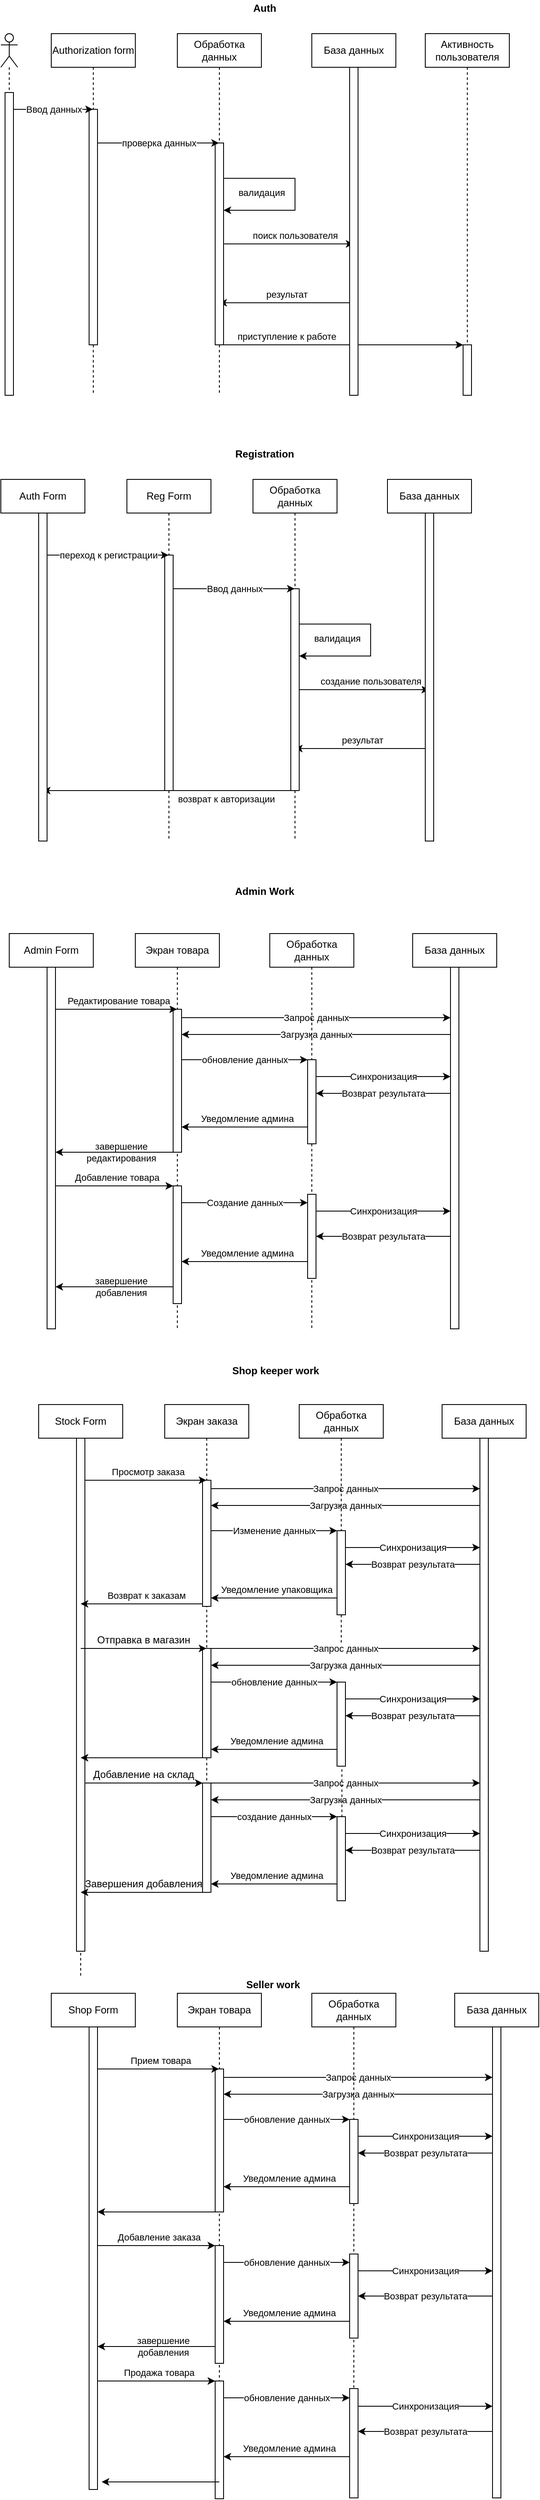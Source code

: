 <mxfile version="12.9.14" type="device"><diagram id="MUgytkV6U_7gVNrKCTa1" name="Page-1"><mxGraphModel dx="1038" dy="584" grid="1" gridSize="10" guides="1" tooltips="1" connect="1" arrows="1" fold="1" page="1" pageScale="1" pageWidth="827" pageHeight="1169" math="0" shadow="0"><root><mxCell id="0"/><mxCell id="1" parent="0"/><mxCell id="32qLcPYZtphw4S8bj42R-33" value="приступление к работе" style="edgeStyle=none;rounded=0;orthogonalLoop=1;jettySize=auto;html=1;" parent="1" source="32qLcPYZtphw4S8bj42R-10" target="32qLcPYZtphw4S8bj42R-31" edge="1"><mxGeometry x="-0.474" y="10" relative="1" as="geometry"><mxPoint x="445" y="320.0" as="targetPoint"/><mxPoint as="offset"/></mxGeometry></mxCell><mxCell id="32qLcPYZtphw4S8bj42R-23" value="поиск пользователя" style="edgeStyle=none;rounded=0;orthogonalLoop=1;jettySize=auto;html=1;" parent="1" source="32qLcPYZtphw4S8bj42R-10" target="32qLcPYZtphw4S8bj42R-19" edge="1"><mxGeometry x="0.1" y="10" relative="1" as="geometry"><mxPoint x="445" y="270.0" as="targetPoint"/><mxPoint as="offset"/></mxGeometry></mxCell><mxCell id="32qLcPYZtphw4S8bj42R-25" value="результат" style="edgeStyle=none;rounded=0;orthogonalLoop=1;jettySize=auto;html=1;" parent="1" source="32qLcPYZtphw4S8bj42R-21" target="32qLcPYZtphw4S8bj42R-9" edge="1"><mxGeometry x="-0.033" y="-10" relative="1" as="geometry"><mxPoint x="435" y="310.0" as="targetPoint"/><Array as="points"><mxPoint x="440" y="360"/></Array><mxPoint as="offset"/></mxGeometry></mxCell><mxCell id="32qLcPYZtphw4S8bj42R-2" value="Authorization form" style="shape=umlLifeline;perimeter=lifelinePerimeter;whiteSpace=wrap;html=1;container=1;collapsible=0;recursiveResize=0;outlineConnect=0;" parent="1" vertex="1"><mxGeometry x="160" y="40" width="100" height="430" as="geometry"/></mxCell><mxCell id="32qLcPYZtphw4S8bj42R-4" value="" style="html=1;points=[];perimeter=orthogonalPerimeter;" parent="32qLcPYZtphw4S8bj42R-2" vertex="1"><mxGeometry x="45" y="90" width="10" height="280" as="geometry"/></mxCell><mxCell id="32qLcPYZtphw4S8bj42R-3" value="" style="shape=umlLifeline;participant=umlActor;perimeter=lifelinePerimeter;whiteSpace=wrap;html=1;container=1;collapsible=0;recursiveResize=0;verticalAlign=top;spacingTop=36;labelBackgroundColor=#ffffff;outlineConnect=0;" parent="1" vertex="1"><mxGeometry x="100" y="40" width="20" height="430" as="geometry"/></mxCell><mxCell id="32qLcPYZtphw4S8bj42R-5" value="" style="html=1;points=[];perimeter=orthogonalPerimeter;" parent="32qLcPYZtphw4S8bj42R-3" vertex="1"><mxGeometry x="5" y="70" width="10" height="360" as="geometry"/></mxCell><mxCell id="32qLcPYZtphw4S8bj42R-8" value="Ввод данных" style="edgeStyle=none;rounded=0;orthogonalLoop=1;jettySize=auto;html=1;" parent="1" source="32qLcPYZtphw4S8bj42R-5" target="32qLcPYZtphw4S8bj42R-2" edge="1"><mxGeometry relative="1" as="geometry"><Array as="points"><mxPoint x="150" y="130"/></Array></mxGeometry></mxCell><mxCell id="32qLcPYZtphw4S8bj42R-9" value="Обработка данных" style="shape=umlLifeline;perimeter=lifelinePerimeter;whiteSpace=wrap;html=1;container=1;collapsible=0;recursiveResize=0;outlineConnect=0;" parent="1" vertex="1"><mxGeometry x="310" y="40" width="100" height="430" as="geometry"/></mxCell><mxCell id="32qLcPYZtphw4S8bj42R-18" value="валидация" style="edgeStyle=none;rounded=0;orthogonalLoop=1;jettySize=auto;html=1;" parent="32qLcPYZtphw4S8bj42R-9" source="32qLcPYZtphw4S8bj42R-10" target="32qLcPYZtphw4S8bj42R-10" edge="1"><mxGeometry x="-0.018" y="-40" relative="1" as="geometry"><mxPoint x="135" y="230" as="targetPoint"/><Array as="points"><mxPoint x="140" y="172"/><mxPoint x="140" y="210"/></Array><mxPoint as="offset"/></mxGeometry></mxCell><mxCell id="32qLcPYZtphw4S8bj42R-10" value="" style="html=1;points=[];perimeter=orthogonalPerimeter;" parent="32qLcPYZtphw4S8bj42R-9" vertex="1"><mxGeometry x="45" y="130" width="10" height="240" as="geometry"/></mxCell><mxCell id="32qLcPYZtphw4S8bj42R-12" value="проверка данных" style="edgeStyle=none;rounded=0;orthogonalLoop=1;jettySize=auto;html=1;" parent="1" source="32qLcPYZtphw4S8bj42R-4" target="32qLcPYZtphw4S8bj42R-9" edge="1"><mxGeometry relative="1" as="geometry"><mxPoint x="295" y="300.0" as="targetPoint"/><Array as="points"><mxPoint x="300" y="170"/></Array></mxGeometry></mxCell><mxCell id="32qLcPYZtphw4S8bj42R-19" value="База данных" style="shape=umlLifeline;perimeter=lifelinePerimeter;whiteSpace=wrap;html=1;container=1;collapsible=0;recursiveResize=0;outlineConnect=0;" parent="1" vertex="1"><mxGeometry x="470" y="40" width="100" height="430" as="geometry"/></mxCell><mxCell id="32qLcPYZtphw4S8bj42R-21" value="" style="html=1;points=[];perimeter=orthogonalPerimeter;" parent="32qLcPYZtphw4S8bj42R-19" vertex="1"><mxGeometry x="45" y="40" width="10" height="390" as="geometry"/></mxCell><mxCell id="32qLcPYZtphw4S8bj42R-29" value="Активность пользователя" style="shape=umlLifeline;perimeter=lifelinePerimeter;whiteSpace=wrap;html=1;container=1;collapsible=0;recursiveResize=0;outlineConnect=0;" parent="1" vertex="1"><mxGeometry x="605" y="40" width="100" height="430" as="geometry"/></mxCell><mxCell id="32qLcPYZtphw4S8bj42R-31" value="" style="html=1;points=[];perimeter=orthogonalPerimeter;" parent="32qLcPYZtphw4S8bj42R-29" vertex="1"><mxGeometry x="45" y="370" width="10" height="60" as="geometry"/></mxCell><mxCell id="pbvRt9FMqoPZMtqrq92h-1" value="Auth" style="text;html=1;strokeColor=none;fillColor=none;align=center;verticalAlign=middle;whiteSpace=wrap;rounded=0;fontStyle=1" vertex="1" parent="1"><mxGeometry x="394" width="40" height="20" as="geometry"/></mxCell><mxCell id="pbvRt9FMqoPZMtqrq92h-2" value="возврат к авторизации" style="edgeStyle=none;rounded=0;orthogonalLoop=1;jettySize=auto;html=1;" edge="1" parent="1" source="pbvRt9FMqoPZMtqrq92h-10" target="pbvRt9FMqoPZMtqrq92h-14"><mxGeometry x="-0.474" y="10" relative="1" as="geometry"><mxPoint x="535" y="850.0" as="targetPoint"/><Array as="points"><mxPoint x="310" y="940"/></Array><mxPoint as="offset"/></mxGeometry></mxCell><mxCell id="pbvRt9FMqoPZMtqrq92h-3" value="создание пользователя" style="edgeStyle=none;rounded=0;orthogonalLoop=1;jettySize=auto;html=1;" edge="1" parent="1" source="pbvRt9FMqoPZMtqrq92h-10" target="pbvRt9FMqoPZMtqrq92h-12"><mxGeometry x="0.1" y="10" relative="1" as="geometry"><mxPoint x="535" y="800.0" as="targetPoint"/><mxPoint as="offset"/></mxGeometry></mxCell><mxCell id="pbvRt9FMqoPZMtqrq92h-4" value="результат" style="edgeStyle=none;rounded=0;orthogonalLoop=1;jettySize=auto;html=1;" edge="1" parent="1" source="pbvRt9FMqoPZMtqrq92h-13" target="pbvRt9FMqoPZMtqrq92h-8"><mxGeometry x="-0.033" y="-10" relative="1" as="geometry"><mxPoint x="525" y="840.0" as="targetPoint"/><Array as="points"><mxPoint x="530" y="890"/></Array><mxPoint as="offset"/></mxGeometry></mxCell><mxCell id="pbvRt9FMqoPZMtqrq92h-5" value="Reg Form" style="shape=umlLifeline;perimeter=lifelinePerimeter;whiteSpace=wrap;html=1;container=1;collapsible=0;recursiveResize=0;outlineConnect=0;" vertex="1" parent="1"><mxGeometry x="250" y="570" width="100" height="430" as="geometry"/></mxCell><mxCell id="pbvRt9FMqoPZMtqrq92h-6" value="" style="html=1;points=[];perimeter=orthogonalPerimeter;" vertex="1" parent="pbvRt9FMqoPZMtqrq92h-5"><mxGeometry x="45" y="90" width="10" height="280" as="geometry"/></mxCell><mxCell id="pbvRt9FMqoPZMtqrq92h-7" value="переход к регистрации" style="edgeStyle=none;rounded=0;orthogonalLoop=1;jettySize=auto;html=1;" edge="1" parent="1" source="pbvRt9FMqoPZMtqrq92h-15" target="pbvRt9FMqoPZMtqrq92h-5"><mxGeometry relative="1" as="geometry"><mxPoint x="205" y="660.0" as="sourcePoint"/><Array as="points"><mxPoint x="240" y="660"/></Array></mxGeometry></mxCell><mxCell id="pbvRt9FMqoPZMtqrq92h-8" value="Обработка данных" style="shape=umlLifeline;perimeter=lifelinePerimeter;whiteSpace=wrap;html=1;container=1;collapsible=0;recursiveResize=0;outlineConnect=0;" vertex="1" parent="1"><mxGeometry x="400" y="570" width="100" height="430" as="geometry"/></mxCell><mxCell id="pbvRt9FMqoPZMtqrq92h-9" value="валидация" style="edgeStyle=none;rounded=0;orthogonalLoop=1;jettySize=auto;html=1;" edge="1" parent="pbvRt9FMqoPZMtqrq92h-8" source="pbvRt9FMqoPZMtqrq92h-10" target="pbvRt9FMqoPZMtqrq92h-10"><mxGeometry x="-0.018" y="-40" relative="1" as="geometry"><mxPoint x="135" y="230" as="targetPoint"/><Array as="points"><mxPoint x="140" y="172"/><mxPoint x="140" y="210"/></Array><mxPoint as="offset"/></mxGeometry></mxCell><mxCell id="pbvRt9FMqoPZMtqrq92h-10" value="" style="html=1;points=[];perimeter=orthogonalPerimeter;" vertex="1" parent="pbvRt9FMqoPZMtqrq92h-8"><mxGeometry x="45" y="130" width="10" height="240" as="geometry"/></mxCell><mxCell id="pbvRt9FMqoPZMtqrq92h-11" value="Ввод данных" style="edgeStyle=none;rounded=0;orthogonalLoop=1;jettySize=auto;html=1;" edge="1" parent="1" source="pbvRt9FMqoPZMtqrq92h-6" target="pbvRt9FMqoPZMtqrq92h-8"><mxGeometry relative="1" as="geometry"><mxPoint x="385" y="830.0" as="targetPoint"/><Array as="points"><mxPoint x="390" y="700"/></Array></mxGeometry></mxCell><mxCell id="pbvRt9FMqoPZMtqrq92h-12" value="База данных" style="shape=umlLifeline;perimeter=lifelinePerimeter;whiteSpace=wrap;html=1;container=1;collapsible=0;recursiveResize=0;outlineConnect=0;" vertex="1" parent="1"><mxGeometry x="560" y="570" width="100" height="430" as="geometry"/></mxCell><mxCell id="pbvRt9FMqoPZMtqrq92h-13" value="" style="html=1;points=[];perimeter=orthogonalPerimeter;" vertex="1" parent="pbvRt9FMqoPZMtqrq92h-12"><mxGeometry x="45" y="40" width="10" height="390" as="geometry"/></mxCell><mxCell id="pbvRt9FMqoPZMtqrq92h-14" value="Auth Form" style="shape=umlLifeline;perimeter=lifelinePerimeter;whiteSpace=wrap;html=1;container=1;collapsible=0;recursiveResize=0;outlineConnect=0;" vertex="1" parent="1"><mxGeometry x="100" y="570" width="100" height="430" as="geometry"/></mxCell><mxCell id="pbvRt9FMqoPZMtqrq92h-15" value="" style="html=1;points=[];perimeter=orthogonalPerimeter;" vertex="1" parent="pbvRt9FMqoPZMtqrq92h-14"><mxGeometry x="45" y="40" width="10" height="390" as="geometry"/></mxCell><mxCell id="pbvRt9FMqoPZMtqrq92h-16" value="Registration" style="text;html=1;strokeColor=none;fillColor=none;align=center;verticalAlign=middle;whiteSpace=wrap;rounded=0;fontStyle=1" vertex="1" parent="1"><mxGeometry x="394" y="530" width="40" height="20" as="geometry"/></mxCell><mxCell id="pbvRt9FMqoPZMtqrq92h-137" value="Экран товара" style="shape=umlLifeline;perimeter=lifelinePerimeter;whiteSpace=wrap;html=1;container=1;collapsible=0;recursiveResize=0;outlineConnect=0;" vertex="1" parent="1"><mxGeometry x="260" y="1110" width="100" height="470" as="geometry"/></mxCell><mxCell id="pbvRt9FMqoPZMtqrq92h-138" value="" style="html=1;points=[];perimeter=orthogonalPerimeter;" vertex="1" parent="pbvRt9FMqoPZMtqrq92h-137"><mxGeometry x="45" y="90" width="10" height="170" as="geometry"/></mxCell><mxCell id="pbvRt9FMqoPZMtqrq92h-139" value="" style="html=1;points=[];perimeter=orthogonalPerimeter;" vertex="1" parent="pbvRt9FMqoPZMtqrq92h-137"><mxGeometry x="45" y="300" width="10" height="140" as="geometry"/></mxCell><mxCell id="pbvRt9FMqoPZMtqrq92h-140" value="Редактирование товара" style="edgeStyle=none;rounded=0;orthogonalLoop=1;jettySize=auto;html=1;" edge="1" parent="1" source="pbvRt9FMqoPZMtqrq92h-144" target="pbvRt9FMqoPZMtqrq92h-137"><mxGeometry x="0.176" y="14" relative="1" as="geometry"><mxPoint x="215" y="1200" as="sourcePoint"/><Array as="points"><mxPoint x="250" y="1200"/></Array><mxPoint x="-10" y="4" as="offset"/></mxGeometry></mxCell><mxCell id="pbvRt9FMqoPZMtqrq92h-141" value="База данных" style="shape=umlLifeline;perimeter=lifelinePerimeter;whiteSpace=wrap;html=1;container=1;collapsible=0;recursiveResize=0;outlineConnect=0;" vertex="1" parent="1"><mxGeometry x="590" y="1110" width="100" height="470" as="geometry"/></mxCell><mxCell id="pbvRt9FMqoPZMtqrq92h-142" value="" style="html=1;points=[];perimeter=orthogonalPerimeter;" vertex="1" parent="pbvRt9FMqoPZMtqrq92h-141"><mxGeometry x="45" y="40" width="10" height="430" as="geometry"/></mxCell><mxCell id="pbvRt9FMqoPZMtqrq92h-143" value="Admin Form" style="shape=umlLifeline;perimeter=lifelinePerimeter;whiteSpace=wrap;html=1;container=1;collapsible=0;recursiveResize=0;outlineConnect=0;" vertex="1" parent="1"><mxGeometry x="110" y="1110" width="100" height="470" as="geometry"/></mxCell><mxCell id="pbvRt9FMqoPZMtqrq92h-144" value="" style="html=1;points=[];perimeter=orthogonalPerimeter;" vertex="1" parent="pbvRt9FMqoPZMtqrq92h-143"><mxGeometry x="45" y="40" width="10" height="430" as="geometry"/></mxCell><mxCell id="pbvRt9FMqoPZMtqrq92h-145" value="Запрос данных" style="edgeStyle=none;rounded=0;orthogonalLoop=1;jettySize=auto;html=1;" edge="1" parent="1" source="pbvRt9FMqoPZMtqrq92h-138" target="pbvRt9FMqoPZMtqrq92h-142"><mxGeometry relative="1" as="geometry"><mxPoint x="395" y="1340" as="targetPoint"/><Array as="points"><mxPoint x="470" y="1210"/></Array></mxGeometry></mxCell><mxCell id="pbvRt9FMqoPZMtqrq92h-146" value="Загрузка данных" style="edgeStyle=none;rounded=0;orthogonalLoop=1;jettySize=auto;html=1;" edge="1" parent="1" source="pbvRt9FMqoPZMtqrq92h-142" target="pbvRt9FMqoPZMtqrq92h-138"><mxGeometry relative="1" as="geometry"><mxPoint x="625" y="1230" as="sourcePoint"/><mxPoint x="325" y="1230" as="targetPoint"/><Array as="points"><mxPoint x="480" y="1230"/></Array></mxGeometry></mxCell><mxCell id="pbvRt9FMqoPZMtqrq92h-147" value="Обработка данных" style="shape=umlLifeline;perimeter=lifelinePerimeter;whiteSpace=wrap;html=1;container=1;collapsible=0;recursiveResize=0;outlineConnect=0;" vertex="1" parent="1"><mxGeometry x="420" y="1110" width="100" height="470" as="geometry"/></mxCell><mxCell id="pbvRt9FMqoPZMtqrq92h-148" value="" style="html=1;points=[];perimeter=orthogonalPerimeter;" vertex="1" parent="pbvRt9FMqoPZMtqrq92h-147"><mxGeometry x="45" y="150" width="10" height="100" as="geometry"/></mxCell><mxCell id="pbvRt9FMqoPZMtqrq92h-149" value="" style="html=1;points=[];perimeter=orthogonalPerimeter;" vertex="1" parent="pbvRt9FMqoPZMtqrq92h-147"><mxGeometry x="45" y="310" width="10" height="100" as="geometry"/></mxCell><mxCell id="pbvRt9FMqoPZMtqrq92h-150" value="обновление данных" style="edgeStyle=none;rounded=0;orthogonalLoop=1;jettySize=auto;html=1;" edge="1" parent="1" source="pbvRt9FMqoPZMtqrq92h-138" target="pbvRt9FMqoPZMtqrq92h-148"><mxGeometry relative="1" as="geometry"><Array as="points"><mxPoint x="400" y="1260"/></Array></mxGeometry></mxCell><mxCell id="pbvRt9FMqoPZMtqrq92h-151" value="Синхронизация" style="edgeStyle=none;rounded=0;orthogonalLoop=1;jettySize=auto;html=1;" edge="1" parent="1" source="pbvRt9FMqoPZMtqrq92h-148" target="pbvRt9FMqoPZMtqrq92h-142"><mxGeometry relative="1" as="geometry"><Array as="points"><mxPoint x="560" y="1280"/></Array></mxGeometry></mxCell><mxCell id="pbvRt9FMqoPZMtqrq92h-152" value="Возврат результата" style="edgeStyle=none;rounded=0;orthogonalLoop=1;jettySize=auto;html=1;" edge="1" parent="1" source="pbvRt9FMqoPZMtqrq92h-142" target="pbvRt9FMqoPZMtqrq92h-148"><mxGeometry relative="1" as="geometry"><Array as="points"><mxPoint x="550" y="1300"/></Array></mxGeometry></mxCell><mxCell id="pbvRt9FMqoPZMtqrq92h-153" value="Уведомление админа" style="edgeStyle=none;rounded=0;orthogonalLoop=1;jettySize=auto;html=1;" edge="1" parent="1" source="pbvRt9FMqoPZMtqrq92h-148" target="pbvRt9FMqoPZMtqrq92h-138"><mxGeometry x="-0.033" y="-10" relative="1" as="geometry"><Array as="points"><mxPoint x="390" y="1340"/></Array><mxPoint as="offset"/></mxGeometry></mxCell><mxCell id="pbvRt9FMqoPZMtqrq92h-154" value="завершение &lt;br&gt;редактирования" style="edgeStyle=none;rounded=0;orthogonalLoop=1;jettySize=auto;html=1;labelBackgroundColor=none;" edge="1" parent="1" source="pbvRt9FMqoPZMtqrq92h-138" target="pbvRt9FMqoPZMtqrq92h-144"><mxGeometry x="0.171" y="-20" relative="1" as="geometry"><Array as="points"><mxPoint x="230" y="1370"/></Array><mxPoint x="20" y="20" as="offset"/></mxGeometry></mxCell><mxCell id="pbvRt9FMqoPZMtqrq92h-155" value="Добавление товара" style="edgeStyle=none;rounded=0;orthogonalLoop=1;jettySize=auto;html=1;" edge="1" parent="1" source="pbvRt9FMqoPZMtqrq92h-144" target="pbvRt9FMqoPZMtqrq92h-139"><mxGeometry x="0.176" y="14" relative="1" as="geometry"><mxPoint x="160" y="1430" as="sourcePoint"/><mxPoint x="304.5" y="1430" as="targetPoint"/><Array as="points"><mxPoint x="245" y="1410"/></Array><mxPoint x="-10" y="4" as="offset"/></mxGeometry></mxCell><mxCell id="pbvRt9FMqoPZMtqrq92h-156" value="Создание данных" style="edgeStyle=none;rounded=0;orthogonalLoop=1;jettySize=auto;html=1;" edge="1" parent="1" source="pbvRt9FMqoPZMtqrq92h-139" target="pbvRt9FMqoPZMtqrq92h-149"><mxGeometry relative="1" as="geometry"><mxPoint x="320" y="1430" as="sourcePoint"/><mxPoint x="470" y="1430" as="targetPoint"/><Array as="points"><mxPoint x="405" y="1430"/></Array></mxGeometry></mxCell><mxCell id="pbvRt9FMqoPZMtqrq92h-157" value="Синхронизация" style="edgeStyle=none;rounded=0;orthogonalLoop=1;jettySize=auto;html=1;" edge="1" parent="1" source="pbvRt9FMqoPZMtqrq92h-149" target="pbvRt9FMqoPZMtqrq92h-142"><mxGeometry relative="1" as="geometry"><mxPoint x="470" y="1430" as="sourcePoint"/><mxPoint x="630" y="1430" as="targetPoint"/><Array as="points"><mxPoint x="555" y="1440"/></Array></mxGeometry></mxCell><mxCell id="pbvRt9FMqoPZMtqrq92h-158" value="Возврат результата" style="edgeStyle=none;rounded=0;orthogonalLoop=1;jettySize=auto;html=1;" edge="1" parent="1" source="pbvRt9FMqoPZMtqrq92h-142" target="pbvRt9FMqoPZMtqrq92h-149"><mxGeometry relative="1" as="geometry"><mxPoint x="630" y="1470" as="sourcePoint"/><mxPoint x="470" y="1470" as="targetPoint"/><Array as="points"><mxPoint x="545" y="1470"/></Array></mxGeometry></mxCell><mxCell id="pbvRt9FMqoPZMtqrq92h-159" value="Уведомление админа" style="edgeStyle=none;rounded=0;orthogonalLoop=1;jettySize=auto;html=1;" edge="1" parent="1" source="pbvRt9FMqoPZMtqrq92h-149" target="pbvRt9FMqoPZMtqrq92h-139"><mxGeometry x="-0.033" y="-10" relative="1" as="geometry"><mxPoint x="470" y="1500" as="sourcePoint"/><mxPoint x="320" y="1500" as="targetPoint"/><Array as="points"><mxPoint x="395" y="1500"/></Array><mxPoint as="offset"/></mxGeometry></mxCell><mxCell id="pbvRt9FMqoPZMtqrq92h-160" value="завершение &lt;br&gt;добавления" style="edgeStyle=none;rounded=0;orthogonalLoop=1;jettySize=auto;html=1;labelBackgroundColor=none;" edge="1" parent="1" source="pbvRt9FMqoPZMtqrq92h-139" target="pbvRt9FMqoPZMtqrq92h-144"><mxGeometry x="0.171" y="-20" relative="1" as="geometry"><mxPoint x="300" y="1530" as="sourcePoint"/><mxPoint x="160" y="1530" as="targetPoint"/><Array as="points"><mxPoint x="225" y="1530"/></Array><mxPoint x="20" y="20" as="offset"/></mxGeometry></mxCell><mxCell id="pbvRt9FMqoPZMtqrq92h-165" value="Admin Work" style="text;html=1;strokeColor=none;fillColor=none;align=center;verticalAlign=middle;whiteSpace=wrap;rounded=0;fontStyle=1" vertex="1" parent="1"><mxGeometry x="354" y="1050" width="120" height="20" as="geometry"/></mxCell><mxCell id="pbvRt9FMqoPZMtqrq92h-166" value="Экран заказа" style="shape=umlLifeline;perimeter=lifelinePerimeter;whiteSpace=wrap;html=1;container=1;collapsible=0;recursiveResize=0;outlineConnect=0;" vertex="1" parent="1"><mxGeometry x="295" y="1670" width="100" height="290" as="geometry"/></mxCell><mxCell id="pbvRt9FMqoPZMtqrq92h-167" value="" style="html=1;points=[];perimeter=orthogonalPerimeter;" vertex="1" parent="pbvRt9FMqoPZMtqrq92h-166"><mxGeometry x="45" y="90" width="10" height="150" as="geometry"/></mxCell><mxCell id="pbvRt9FMqoPZMtqrq92h-168" value="Просмотр заказа" style="edgeStyle=none;rounded=0;orthogonalLoop=1;jettySize=auto;html=1;" edge="1" parent="1" source="pbvRt9FMqoPZMtqrq92h-172" target="pbvRt9FMqoPZMtqrq92h-166"><mxGeometry x="0.176" y="14" relative="1" as="geometry"><mxPoint x="250" y="1760" as="sourcePoint"/><Array as="points"><mxPoint x="285" y="1760"/></Array><mxPoint x="-10" y="4" as="offset"/></mxGeometry></mxCell><mxCell id="pbvRt9FMqoPZMtqrq92h-169" value="База данных" style="shape=umlLifeline;perimeter=lifelinePerimeter;whiteSpace=wrap;html=1;container=1;collapsible=0;recursiveResize=0;outlineConnect=0;" vertex="1" parent="1"><mxGeometry x="625" y="1670" width="100" height="650" as="geometry"/></mxCell><mxCell id="pbvRt9FMqoPZMtqrq92h-170" value="" style="html=1;points=[];perimeter=orthogonalPerimeter;" vertex="1" parent="pbvRt9FMqoPZMtqrq92h-169"><mxGeometry x="45" y="40" width="10" height="610" as="geometry"/></mxCell><mxCell id="pbvRt9FMqoPZMtqrq92h-171" value="Stock Form" style="shape=umlLifeline;perimeter=lifelinePerimeter;whiteSpace=wrap;html=1;container=1;collapsible=0;recursiveResize=0;outlineConnect=0;" vertex="1" parent="1"><mxGeometry x="145" y="1670" width="100" height="680" as="geometry"/></mxCell><mxCell id="pbvRt9FMqoPZMtqrq92h-172" value="" style="html=1;points=[];perimeter=orthogonalPerimeter;" vertex="1" parent="pbvRt9FMqoPZMtqrq92h-171"><mxGeometry x="45" y="40" width="10" height="610" as="geometry"/></mxCell><mxCell id="pbvRt9FMqoPZMtqrq92h-173" value="Запрос данных" style="edgeStyle=none;rounded=0;orthogonalLoop=1;jettySize=auto;html=1;" edge="1" parent="1" source="pbvRt9FMqoPZMtqrq92h-167" target="pbvRt9FMqoPZMtqrq92h-170"><mxGeometry relative="1" as="geometry"><mxPoint x="430" y="1900" as="targetPoint"/><Array as="points"><mxPoint x="505" y="1770"/></Array></mxGeometry></mxCell><mxCell id="pbvRt9FMqoPZMtqrq92h-174" value="Загрузка данных" style="edgeStyle=none;rounded=0;orthogonalLoop=1;jettySize=auto;html=1;" edge="1" parent="1" source="pbvRt9FMqoPZMtqrq92h-170" target="pbvRt9FMqoPZMtqrq92h-167"><mxGeometry relative="1" as="geometry"><mxPoint x="660" y="1790" as="sourcePoint"/><mxPoint x="360" y="1790" as="targetPoint"/><Array as="points"><mxPoint x="515" y="1790"/></Array></mxGeometry></mxCell><mxCell id="pbvRt9FMqoPZMtqrq92h-175" value="Обработка данных" style="shape=umlLifeline;perimeter=lifelinePerimeter;whiteSpace=wrap;html=1;container=1;collapsible=0;recursiveResize=0;outlineConnect=0;" vertex="1" parent="1"><mxGeometry x="455" y="1670" width="100" height="290" as="geometry"/></mxCell><mxCell id="pbvRt9FMqoPZMtqrq92h-176" value="" style="html=1;points=[];perimeter=orthogonalPerimeter;" vertex="1" parent="pbvRt9FMqoPZMtqrq92h-175"><mxGeometry x="45" y="150" width="10" height="100" as="geometry"/></mxCell><mxCell id="pbvRt9FMqoPZMtqrq92h-177" value="Изменение данных" style="edgeStyle=none;rounded=0;orthogonalLoop=1;jettySize=auto;html=1;" edge="1" parent="1" source="pbvRt9FMqoPZMtqrq92h-167" target="pbvRt9FMqoPZMtqrq92h-176"><mxGeometry relative="1" as="geometry"><Array as="points"><mxPoint x="435" y="1820"/></Array></mxGeometry></mxCell><mxCell id="pbvRt9FMqoPZMtqrq92h-178" value="Синхронизация" style="edgeStyle=none;rounded=0;orthogonalLoop=1;jettySize=auto;html=1;" edge="1" parent="1" source="pbvRt9FMqoPZMtqrq92h-176" target="pbvRt9FMqoPZMtqrq92h-170"><mxGeometry relative="1" as="geometry"><Array as="points"><mxPoint x="595" y="1840"/></Array></mxGeometry></mxCell><mxCell id="pbvRt9FMqoPZMtqrq92h-179" value="Возврат результата" style="edgeStyle=none;rounded=0;orthogonalLoop=1;jettySize=auto;html=1;" edge="1" parent="1" source="pbvRt9FMqoPZMtqrq92h-170" target="pbvRt9FMqoPZMtqrq92h-176"><mxGeometry relative="1" as="geometry"><Array as="points"><mxPoint x="585" y="1860"/></Array></mxGeometry></mxCell><mxCell id="pbvRt9FMqoPZMtqrq92h-180" value="Уведомление упаковщика" style="edgeStyle=none;rounded=0;orthogonalLoop=1;jettySize=auto;html=1;" edge="1" parent="1" source="pbvRt9FMqoPZMtqrq92h-176" target="pbvRt9FMqoPZMtqrq92h-167"><mxGeometry x="-0.033" y="-10" relative="1" as="geometry"><Array as="points"><mxPoint x="425" y="1900"/></Array><mxPoint as="offset"/></mxGeometry></mxCell><mxCell id="pbvRt9FMqoPZMtqrq92h-181" value="Возврат к заказам" style="edgeStyle=none;rounded=0;orthogonalLoop=1;jettySize=auto;html=1;labelBackgroundColor=none;" edge="1" parent="1" source="pbvRt9FMqoPZMtqrq92h-167" target="pbvRt9FMqoPZMtqrq92h-171"><mxGeometry x="0.071" y="-14" relative="1" as="geometry"><Array as="points"><mxPoint x="265" y="1907"/></Array><mxPoint x="10" y="4" as="offset"/></mxGeometry></mxCell><mxCell id="pbvRt9FMqoPZMtqrq92h-182" value="" style="rounded=0;whiteSpace=wrap;html=1;" vertex="1" parent="1"><mxGeometry x="340" y="1960" width="10" height="130" as="geometry"/></mxCell><mxCell id="pbvRt9FMqoPZMtqrq92h-183" value="" style="endArrow=classic;html=1;" edge="1" parent="1" target="pbvRt9FMqoPZMtqrq92h-166"><mxGeometry width="50" height="50" relative="1" as="geometry"><mxPoint x="195" y="1960" as="sourcePoint"/><mxPoint x="485" y="1920" as="targetPoint"/></mxGeometry></mxCell><mxCell id="pbvRt9FMqoPZMtqrq92h-184" value="Отправка в магазин" style="text;html=1;strokeColor=none;fillColor=none;align=center;verticalAlign=middle;whiteSpace=wrap;rounded=0;" vertex="1" parent="1"><mxGeometry x="205" y="1940" width="130" height="20" as="geometry"/></mxCell><mxCell id="pbvRt9FMqoPZMtqrq92h-185" value="" style="endArrow=classic;html=1;exitX=0.25;exitY=1;exitDx=0;exitDy=0;" edge="1" parent="1" source="pbvRt9FMqoPZMtqrq92h-182" target="pbvRt9FMqoPZMtqrq92h-171"><mxGeometry width="50" height="50" relative="1" as="geometry"><mxPoint x="435" y="1970" as="sourcePoint"/><mxPoint x="485" y="1920" as="targetPoint"/></mxGeometry></mxCell><mxCell id="pbvRt9FMqoPZMtqrq92h-186" value="" style="rounded=0;whiteSpace=wrap;html=1;" vertex="1" parent="1"><mxGeometry x="340" y="2120" width="10" height="130" as="geometry"/></mxCell><mxCell id="pbvRt9FMqoPZMtqrq92h-187" value="" style="endArrow=none;dashed=1;html=1;entryX=0.5;entryY=0;entryDx=0;entryDy=0;" edge="1" parent="1" target="pbvRt9FMqoPZMtqrq92h-186"><mxGeometry width="50" height="50" relative="1" as="geometry"><mxPoint x="345" y="2090" as="sourcePoint"/><mxPoint x="485" y="2020" as="targetPoint"/></mxGeometry></mxCell><mxCell id="pbvRt9FMqoPZMtqrq92h-188" value="" style="endArrow=classic;html=1;entryX=0;entryY=0;entryDx=0;entryDy=0;" edge="1" parent="1" source="pbvRt9FMqoPZMtqrq92h-172" target="pbvRt9FMqoPZMtqrq92h-186"><mxGeometry width="50" height="50" relative="1" as="geometry"><mxPoint x="265" y="2130" as="sourcePoint"/><mxPoint x="485" y="2020" as="targetPoint"/></mxGeometry></mxCell><mxCell id="pbvRt9FMqoPZMtqrq92h-189" value="Добавление на склад" style="text;html=1;strokeColor=none;fillColor=none;align=center;verticalAlign=middle;whiteSpace=wrap;rounded=0;" vertex="1" parent="1"><mxGeometry x="190" y="2100" width="160" height="20" as="geometry"/></mxCell><mxCell id="pbvRt9FMqoPZMtqrq92h-190" value="" style="endArrow=classic;html=1;exitX=0;exitY=1;exitDx=0;exitDy=0;" edge="1" parent="1" source="pbvRt9FMqoPZMtqrq92h-186" target="pbvRt9FMqoPZMtqrq92h-171"><mxGeometry width="50" height="50" relative="1" as="geometry"><mxPoint x="435" y="2070" as="sourcePoint"/><mxPoint x="485" y="2020" as="targetPoint"/></mxGeometry></mxCell><mxCell id="pbvRt9FMqoPZMtqrq92h-191" value="Завершения добавления" style="text;html=1;strokeColor=none;fillColor=none;align=center;verticalAlign=middle;whiteSpace=wrap;rounded=0;" vertex="1" parent="1"><mxGeometry x="190" y="2230" width="160" height="20" as="geometry"/></mxCell><mxCell id="pbvRt9FMqoPZMtqrq92h-192" value="Запрос данных" style="edgeStyle=none;rounded=0;orthogonalLoop=1;jettySize=auto;html=1;" edge="1" parent="1"><mxGeometry relative="1" as="geometry"><mxPoint x="670" y="1960" as="targetPoint"/><Array as="points"><mxPoint x="505" y="1960"/></Array><mxPoint x="350" y="1960" as="sourcePoint"/></mxGeometry></mxCell><mxCell id="pbvRt9FMqoPZMtqrq92h-193" value="Загрузка данных" style="edgeStyle=none;rounded=0;orthogonalLoop=1;jettySize=auto;html=1;" edge="1" parent="1"><mxGeometry relative="1" as="geometry"><mxPoint x="670" y="1980" as="sourcePoint"/><mxPoint x="350" y="1980" as="targetPoint"/><Array as="points"><mxPoint x="515" y="1980"/></Array></mxGeometry></mxCell><mxCell id="pbvRt9FMqoPZMtqrq92h-194" value="" style="html=1;points=[];perimeter=orthogonalPerimeter;" vertex="1" parent="1"><mxGeometry x="500" y="2000" width="10" height="100" as="geometry"/></mxCell><mxCell id="pbvRt9FMqoPZMtqrq92h-195" value="обновление данных" style="edgeStyle=none;rounded=0;orthogonalLoop=1;jettySize=auto;html=1;" edge="1" parent="1" target="pbvRt9FMqoPZMtqrq92h-194"><mxGeometry relative="1" as="geometry"><Array as="points"><mxPoint x="435" y="2000"/></Array><mxPoint x="350" y="2000" as="sourcePoint"/></mxGeometry></mxCell><mxCell id="pbvRt9FMqoPZMtqrq92h-196" value="Синхронизация" style="edgeStyle=none;rounded=0;orthogonalLoop=1;jettySize=auto;html=1;" edge="1" parent="1" source="pbvRt9FMqoPZMtqrq92h-194"><mxGeometry relative="1" as="geometry"><Array as="points"><mxPoint x="595" y="2020"/></Array><mxPoint x="670" y="2020" as="targetPoint"/></mxGeometry></mxCell><mxCell id="pbvRt9FMqoPZMtqrq92h-197" value="Возврат результата" style="edgeStyle=none;rounded=0;orthogonalLoop=1;jettySize=auto;html=1;" edge="1" parent="1" target="pbvRt9FMqoPZMtqrq92h-194"><mxGeometry relative="1" as="geometry"><Array as="points"><mxPoint x="585" y="2040"/></Array><mxPoint x="670" y="2040" as="sourcePoint"/></mxGeometry></mxCell><mxCell id="pbvRt9FMqoPZMtqrq92h-198" value="Уведомление админа" style="edgeStyle=none;rounded=0;orthogonalLoop=1;jettySize=auto;html=1;" edge="1" parent="1" source="pbvRt9FMqoPZMtqrq92h-194"><mxGeometry x="-0.033" y="-10" relative="1" as="geometry"><Array as="points"><mxPoint x="425" y="2080"/></Array><mxPoint as="offset"/><mxPoint x="350" y="2080" as="targetPoint"/></mxGeometry></mxCell><mxCell id="pbvRt9FMqoPZMtqrq92h-199" value="Запрос данных" style="edgeStyle=none;rounded=0;orthogonalLoop=1;jettySize=auto;html=1;" edge="1" parent="1"><mxGeometry relative="1" as="geometry"><mxPoint x="670" y="2120" as="targetPoint"/><Array as="points"><mxPoint x="505" y="2120"/></Array><mxPoint x="350" y="2120" as="sourcePoint"/></mxGeometry></mxCell><mxCell id="pbvRt9FMqoPZMtqrq92h-200" value="Загрузка данных" style="edgeStyle=none;rounded=0;orthogonalLoop=1;jettySize=auto;html=1;" edge="1" parent="1"><mxGeometry relative="1" as="geometry"><mxPoint x="670" y="2140" as="sourcePoint"/><mxPoint x="350" y="2140" as="targetPoint"/><Array as="points"><mxPoint x="515" y="2140"/></Array></mxGeometry></mxCell><mxCell id="pbvRt9FMqoPZMtqrq92h-201" value="" style="html=1;points=[];perimeter=orthogonalPerimeter;" vertex="1" parent="1"><mxGeometry x="500" y="2160" width="10" height="100" as="geometry"/></mxCell><mxCell id="pbvRt9FMqoPZMtqrq92h-202" value="создание данных" style="edgeStyle=none;rounded=0;orthogonalLoop=1;jettySize=auto;html=1;" edge="1" parent="1" target="pbvRt9FMqoPZMtqrq92h-201"><mxGeometry relative="1" as="geometry"><Array as="points"><mxPoint x="435" y="2160"/></Array><mxPoint x="350" y="2160" as="sourcePoint"/></mxGeometry></mxCell><mxCell id="pbvRt9FMqoPZMtqrq92h-203" value="Синхронизация" style="edgeStyle=none;rounded=0;orthogonalLoop=1;jettySize=auto;html=1;" edge="1" parent="1" source="pbvRt9FMqoPZMtqrq92h-201"><mxGeometry relative="1" as="geometry"><Array as="points"><mxPoint x="595" y="2180"/></Array><mxPoint x="670" y="2180" as="targetPoint"/></mxGeometry></mxCell><mxCell id="pbvRt9FMqoPZMtqrq92h-204" value="Возврат результата" style="edgeStyle=none;rounded=0;orthogonalLoop=1;jettySize=auto;html=1;" edge="1" parent="1" target="pbvRt9FMqoPZMtqrq92h-201"><mxGeometry relative="1" as="geometry"><Array as="points"><mxPoint x="585" y="2200"/></Array><mxPoint x="670" y="2200" as="sourcePoint"/></mxGeometry></mxCell><mxCell id="pbvRt9FMqoPZMtqrq92h-205" value="Уведомление админа" style="edgeStyle=none;rounded=0;orthogonalLoop=1;jettySize=auto;html=1;" edge="1" parent="1" source="pbvRt9FMqoPZMtqrq92h-201"><mxGeometry x="-0.033" y="-10" relative="1" as="geometry"><Array as="points"><mxPoint x="425" y="2240"/></Array><mxPoint as="offset"/><mxPoint x="350" y="2240" as="targetPoint"/></mxGeometry></mxCell><mxCell id="pbvRt9FMqoPZMtqrq92h-206" value="" style="endArrow=none;dashed=1;html=1;entryX=0.58;entryY=1.014;entryDx=0;entryDy=0;entryPerimeter=0;exitX=0.58;exitY=0.006;exitDx=0;exitDy=0;exitPerimeter=0;" edge="1" parent="1" source="pbvRt9FMqoPZMtqrq92h-201" target="pbvRt9FMqoPZMtqrq92h-194"><mxGeometry width="50" height="50" relative="1" as="geometry"><mxPoint x="435" y="2140" as="sourcePoint"/><mxPoint x="485" y="2090" as="targetPoint"/></mxGeometry></mxCell><mxCell id="pbvRt9FMqoPZMtqrq92h-207" value="&lt;b&gt;Shop keeper work&lt;/b&gt;" style="text;html=1;strokeColor=none;fillColor=none;align=center;verticalAlign=middle;whiteSpace=wrap;rounded=0;" vertex="1" parent="1"><mxGeometry x="344" y="1620" width="166" height="20" as="geometry"/></mxCell><mxCell id="pbvRt9FMqoPZMtqrq92h-208" value="&lt;b&gt;Seller work&lt;/b&gt;" style="text;html=1;strokeColor=none;fillColor=none;align=center;verticalAlign=middle;whiteSpace=wrap;rounded=0;" vertex="1" parent="1"><mxGeometry x="374" y="2350" width="100" height="20" as="geometry"/></mxCell><mxCell id="pbvRt9FMqoPZMtqrq92h-209" value="Экран товара" style="shape=umlLifeline;perimeter=lifelinePerimeter;whiteSpace=wrap;html=1;container=1;collapsible=0;recursiveResize=0;outlineConnect=0;" vertex="1" parent="1"><mxGeometry x="310" y="2370" width="100" height="470" as="geometry"/></mxCell><mxCell id="pbvRt9FMqoPZMtqrq92h-210" value="" style="html=1;points=[];perimeter=orthogonalPerimeter;" vertex="1" parent="pbvRt9FMqoPZMtqrq92h-209"><mxGeometry x="45" y="90" width="10" height="170" as="geometry"/></mxCell><mxCell id="pbvRt9FMqoPZMtqrq92h-211" value="" style="html=1;points=[];perimeter=orthogonalPerimeter;" vertex="1" parent="pbvRt9FMqoPZMtqrq92h-209"><mxGeometry x="45" y="300" width="10" height="140" as="geometry"/></mxCell><mxCell id="pbvRt9FMqoPZMtqrq92h-212" value="Прием товара" style="edgeStyle=none;rounded=0;orthogonalLoop=1;jettySize=auto;html=1;" edge="1" parent="1" source="pbvRt9FMqoPZMtqrq92h-216" target="pbvRt9FMqoPZMtqrq92h-209"><mxGeometry x="0.176" y="14" relative="1" as="geometry"><mxPoint x="265" y="2460" as="sourcePoint"/><Array as="points"><mxPoint x="300" y="2460"/></Array><mxPoint x="-10" y="4" as="offset"/></mxGeometry></mxCell><mxCell id="pbvRt9FMqoPZMtqrq92h-213" value="База данных" style="shape=umlLifeline;perimeter=lifelinePerimeter;whiteSpace=wrap;html=1;container=1;collapsible=0;recursiveResize=0;outlineConnect=0;" vertex="1" parent="1"><mxGeometry x="640" y="2370" width="100" height="600" as="geometry"/></mxCell><mxCell id="pbvRt9FMqoPZMtqrq92h-214" value="" style="html=1;points=[];perimeter=orthogonalPerimeter;" vertex="1" parent="pbvRt9FMqoPZMtqrq92h-213"><mxGeometry x="45" y="40" width="10" height="560" as="geometry"/></mxCell><mxCell id="pbvRt9FMqoPZMtqrq92h-215" value="Shop Form" style="shape=umlLifeline;perimeter=lifelinePerimeter;whiteSpace=wrap;html=1;container=1;collapsible=0;recursiveResize=0;outlineConnect=0;" vertex="1" parent="1"><mxGeometry x="160" y="2370" width="100" height="590" as="geometry"/></mxCell><mxCell id="pbvRt9FMqoPZMtqrq92h-216" value="" style="html=1;points=[];perimeter=orthogonalPerimeter;" vertex="1" parent="pbvRt9FMqoPZMtqrq92h-215"><mxGeometry x="45" y="40" width="10" height="550" as="geometry"/></mxCell><mxCell id="pbvRt9FMqoPZMtqrq92h-217" value="Запрос данных" style="edgeStyle=none;rounded=0;orthogonalLoop=1;jettySize=auto;html=1;" edge="1" parent="1" source="pbvRt9FMqoPZMtqrq92h-210" target="pbvRt9FMqoPZMtqrq92h-214"><mxGeometry relative="1" as="geometry"><mxPoint x="445" y="2600" as="targetPoint"/><Array as="points"><mxPoint x="520" y="2470"/></Array></mxGeometry></mxCell><mxCell id="pbvRt9FMqoPZMtqrq92h-218" value="Загрузка данных" style="edgeStyle=none;rounded=0;orthogonalLoop=1;jettySize=auto;html=1;" edge="1" parent="1" source="pbvRt9FMqoPZMtqrq92h-214" target="pbvRt9FMqoPZMtqrq92h-210"><mxGeometry relative="1" as="geometry"><mxPoint x="675" y="2490" as="sourcePoint"/><mxPoint x="375" y="2490" as="targetPoint"/><Array as="points"><mxPoint x="530" y="2490"/></Array></mxGeometry></mxCell><mxCell id="pbvRt9FMqoPZMtqrq92h-219" value="Обработка данных" style="shape=umlLifeline;perimeter=lifelinePerimeter;whiteSpace=wrap;html=1;container=1;collapsible=0;recursiveResize=0;outlineConnect=0;" vertex="1" parent="1"><mxGeometry x="470" y="2370" width="100" height="470" as="geometry"/></mxCell><mxCell id="pbvRt9FMqoPZMtqrq92h-220" value="" style="html=1;points=[];perimeter=orthogonalPerimeter;" vertex="1" parent="pbvRt9FMqoPZMtqrq92h-219"><mxGeometry x="45" y="150" width="10" height="100" as="geometry"/></mxCell><mxCell id="pbvRt9FMqoPZMtqrq92h-221" value="" style="html=1;points=[];perimeter=orthogonalPerimeter;" vertex="1" parent="pbvRt9FMqoPZMtqrq92h-219"><mxGeometry x="45" y="310" width="10" height="100" as="geometry"/></mxCell><mxCell id="pbvRt9FMqoPZMtqrq92h-222" value="обновление данных" style="edgeStyle=none;rounded=0;orthogonalLoop=1;jettySize=auto;html=1;" edge="1" parent="1" source="pbvRt9FMqoPZMtqrq92h-210" target="pbvRt9FMqoPZMtqrq92h-220"><mxGeometry relative="1" as="geometry"><Array as="points"><mxPoint x="450" y="2520"/></Array></mxGeometry></mxCell><mxCell id="pbvRt9FMqoPZMtqrq92h-223" value="Синхронизация" style="edgeStyle=none;rounded=0;orthogonalLoop=1;jettySize=auto;html=1;" edge="1" parent="1" source="pbvRt9FMqoPZMtqrq92h-220" target="pbvRt9FMqoPZMtqrq92h-214"><mxGeometry relative="1" as="geometry"><Array as="points"><mxPoint x="610" y="2540"/></Array></mxGeometry></mxCell><mxCell id="pbvRt9FMqoPZMtqrq92h-224" value="Возврат результата" style="edgeStyle=none;rounded=0;orthogonalLoop=1;jettySize=auto;html=1;" edge="1" parent="1" source="pbvRt9FMqoPZMtqrq92h-214" target="pbvRt9FMqoPZMtqrq92h-220"><mxGeometry relative="1" as="geometry"><Array as="points"><mxPoint x="600" y="2560"/></Array></mxGeometry></mxCell><mxCell id="pbvRt9FMqoPZMtqrq92h-225" value="Уведомление админа" style="edgeStyle=none;rounded=0;orthogonalLoop=1;jettySize=auto;html=1;" edge="1" parent="1" source="pbvRt9FMqoPZMtqrq92h-220" target="pbvRt9FMqoPZMtqrq92h-210"><mxGeometry x="-0.033" y="-10" relative="1" as="geometry"><Array as="points"><mxPoint x="440" y="2600"/></Array><mxPoint as="offset"/></mxGeometry></mxCell><mxCell id="pbvRt9FMqoPZMtqrq92h-226" value="" style="edgeStyle=none;rounded=0;orthogonalLoop=1;jettySize=auto;html=1;labelBackgroundColor=none;" edge="1" parent="1" source="pbvRt9FMqoPZMtqrq92h-210" target="pbvRt9FMqoPZMtqrq92h-216"><mxGeometry x="0.171" y="-20" relative="1" as="geometry"><Array as="points"><mxPoint x="280" y="2630"/></Array><mxPoint x="20" y="20" as="offset"/></mxGeometry></mxCell><mxCell id="pbvRt9FMqoPZMtqrq92h-227" value="Добавление заказа" style="edgeStyle=none;rounded=0;orthogonalLoop=1;jettySize=auto;html=1;" edge="1" parent="1" source="pbvRt9FMqoPZMtqrq92h-216" target="pbvRt9FMqoPZMtqrq92h-211"><mxGeometry x="0.176" y="14" relative="1" as="geometry"><mxPoint x="210" y="2690" as="sourcePoint"/><mxPoint x="354.5" y="2690" as="targetPoint"/><Array as="points"><mxPoint x="295" y="2670"/></Array><mxPoint x="-10" y="4" as="offset"/></mxGeometry></mxCell><mxCell id="pbvRt9FMqoPZMtqrq92h-228" value="обновление данных" style="edgeStyle=none;rounded=0;orthogonalLoop=1;jettySize=auto;html=1;" edge="1" parent="1" source="pbvRt9FMqoPZMtqrq92h-211" target="pbvRt9FMqoPZMtqrq92h-221"><mxGeometry relative="1" as="geometry"><mxPoint x="370" y="2690" as="sourcePoint"/><mxPoint x="520" y="2690" as="targetPoint"/><Array as="points"><mxPoint x="455" y="2690"/></Array></mxGeometry></mxCell><mxCell id="pbvRt9FMqoPZMtqrq92h-229" value="Синхронизация" style="edgeStyle=none;rounded=0;orthogonalLoop=1;jettySize=auto;html=1;" edge="1" parent="1" source="pbvRt9FMqoPZMtqrq92h-221" target="pbvRt9FMqoPZMtqrq92h-214"><mxGeometry relative="1" as="geometry"><mxPoint x="520" y="2690" as="sourcePoint"/><mxPoint x="680" y="2690" as="targetPoint"/><Array as="points"><mxPoint x="605" y="2700"/></Array></mxGeometry></mxCell><mxCell id="pbvRt9FMqoPZMtqrq92h-230" value="Возврат результата" style="edgeStyle=none;rounded=0;orthogonalLoop=1;jettySize=auto;html=1;" edge="1" parent="1" source="pbvRt9FMqoPZMtqrq92h-214" target="pbvRt9FMqoPZMtqrq92h-221"><mxGeometry relative="1" as="geometry"><mxPoint x="680" y="2730" as="sourcePoint"/><mxPoint x="520" y="2730" as="targetPoint"/><Array as="points"><mxPoint x="595" y="2730"/></Array></mxGeometry></mxCell><mxCell id="pbvRt9FMqoPZMtqrq92h-231" value="Уведомление админа" style="edgeStyle=none;rounded=0;orthogonalLoop=1;jettySize=auto;html=1;" edge="1" parent="1" source="pbvRt9FMqoPZMtqrq92h-221" target="pbvRt9FMqoPZMtqrq92h-211"><mxGeometry x="-0.033" y="-10" relative="1" as="geometry"><mxPoint x="520" y="2760" as="sourcePoint"/><mxPoint x="370" y="2760" as="targetPoint"/><Array as="points"><mxPoint x="445" y="2760"/></Array><mxPoint as="offset"/></mxGeometry></mxCell><mxCell id="pbvRt9FMqoPZMtqrq92h-232" value="завершение &lt;br&gt;добавления" style="edgeStyle=none;rounded=0;orthogonalLoop=1;jettySize=auto;html=1;labelBackgroundColor=none;" edge="1" parent="1" source="pbvRt9FMqoPZMtqrq92h-211" target="pbvRt9FMqoPZMtqrq92h-216"><mxGeometry x="0.171" y="-20" relative="1" as="geometry"><mxPoint x="350" y="2790" as="sourcePoint"/><mxPoint x="210" y="2790" as="targetPoint"/><Array as="points"><mxPoint x="275" y="2790"/></Array><mxPoint x="20" y="20" as="offset"/></mxGeometry></mxCell><mxCell id="pbvRt9FMqoPZMtqrq92h-233" value="" style="html=1;points=[];perimeter=orthogonalPerimeter;" vertex="1" parent="1"><mxGeometry x="355" y="2831" width="10" height="140" as="geometry"/></mxCell><mxCell id="pbvRt9FMqoPZMtqrq92h-234" value="Продажа товара" style="edgeStyle=none;rounded=0;orthogonalLoop=1;jettySize=auto;html=1;" edge="1" parent="1" target="pbvRt9FMqoPZMtqrq92h-233"><mxGeometry x="0.176" y="14" relative="1" as="geometry"><mxPoint x="215" y="2831" as="sourcePoint"/><mxPoint x="354.5" y="2851" as="targetPoint"/><Array as="points"><mxPoint x="295" y="2831"/></Array><mxPoint x="-10" y="4" as="offset"/></mxGeometry></mxCell><mxCell id="pbvRt9FMqoPZMtqrq92h-235" value="обновление данных" style="edgeStyle=none;rounded=0;orthogonalLoop=1;jettySize=auto;html=1;" edge="1" parent="1" source="pbvRt9FMqoPZMtqrq92h-233"><mxGeometry relative="1" as="geometry"><mxPoint x="370" y="2851" as="sourcePoint"/><mxPoint x="515" y="2851" as="targetPoint"/><Array as="points"><mxPoint x="455" y="2851"/></Array></mxGeometry></mxCell><mxCell id="pbvRt9FMqoPZMtqrq92h-236" value="Синхронизация" style="edgeStyle=none;rounded=0;orthogonalLoop=1;jettySize=auto;html=1;" edge="1" parent="1"><mxGeometry relative="1" as="geometry"><mxPoint x="525" y="2861" as="sourcePoint"/><mxPoint x="685" y="2861" as="targetPoint"/><Array as="points"><mxPoint x="605" y="2861"/></Array></mxGeometry></mxCell><mxCell id="pbvRt9FMqoPZMtqrq92h-237" value="Возврат результата" style="edgeStyle=none;rounded=0;orthogonalLoop=1;jettySize=auto;html=1;" edge="1" parent="1"><mxGeometry relative="1" as="geometry"><mxPoint x="685" y="2891" as="sourcePoint"/><mxPoint x="525" y="2891" as="targetPoint"/><Array as="points"><mxPoint x="595" y="2891"/></Array></mxGeometry></mxCell><mxCell id="pbvRt9FMqoPZMtqrq92h-238" value="Уведомление админа" style="edgeStyle=none;rounded=0;orthogonalLoop=1;jettySize=auto;html=1;" edge="1" parent="1" target="pbvRt9FMqoPZMtqrq92h-233"><mxGeometry x="-0.033" y="-10" relative="1" as="geometry"><mxPoint x="515" y="2921" as="sourcePoint"/><mxPoint x="370" y="2921" as="targetPoint"/><Array as="points"><mxPoint x="445" y="2921"/></Array><mxPoint as="offset"/></mxGeometry></mxCell><mxCell id="pbvRt9FMqoPZMtqrq92h-239" value="" style="edgeStyle=none;rounded=0;orthogonalLoop=1;jettySize=auto;html=1;labelBackgroundColor=none;" edge="1" parent="1"><mxGeometry x="0.171" y="-20" relative="1" as="geometry"><mxPoint x="360" y="2951" as="sourcePoint"/><mxPoint x="220" y="2951" as="targetPoint"/><Array as="points"><mxPoint x="280" y="2951"/></Array><mxPoint x="20" y="20" as="offset"/></mxGeometry></mxCell><mxCell id="pbvRt9FMqoPZMtqrq92h-240" value="" style="rounded=0;whiteSpace=wrap;html=1;" vertex="1" parent="1"><mxGeometry x="515" y="2840" width="10" height="130" as="geometry"/></mxCell></root></mxGraphModel></diagram></mxfile>